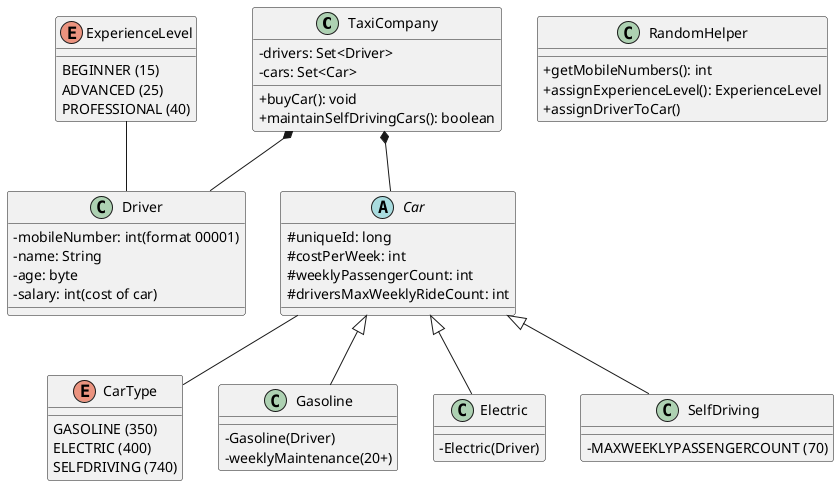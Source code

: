 @startuml taxiCompany
skinparam ClassAttributeIconSize 0
TaxiCompany *-- Driver
TaxiCompany *-- Car
Car -- CarType
Car <|-- Gasoline
Car <|-- Electric
Car <|-- SelfDriving
ExperienceLevel -- Driver
enum CarType {
    GASOLINE (350)
    ELECTRIC (400)
    SELFDRIVING (740)
}
enum ExperienceLevel {
    BEGINNER (15)
    ADVANCED (25)
    PROFESSIONAL (40)
}
class TaxiCompany{
    -drivers: Set<Driver>
    -cars: Set<Car>
    +buyCar(): void
    +maintainSelfDrivingCars(): boolean
}
class Driver{
    -mobileNumber: int(format 00001)
    -name: String
    -age: byte
    -salary: int(cost of car)
    __
}
abstract class Car{
    #uniqueId: long
    #costPerWeek: int
    #weeklyPassengerCount: int
    #driversMaxWeeklyRideCount: int
}
class Gasoline{
    -Gasoline(Driver)
    -weeklyMaintenance(20+)
}
class Electric{
    -Electric(Driver)
}
class SelfDriving{
    - MAXWEEKLYPASSENGERCOUNT (70)
}
class RandomHelper{
    +getMobileNumbers(): int
    +assignExperienceLevel(): ExperienceLevel
    +assignDriverToCar()
}
@enduml